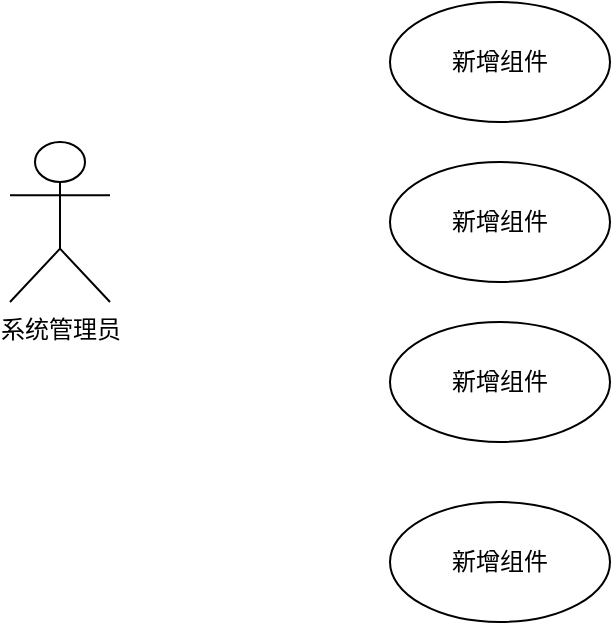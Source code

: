 <mxfile version="21.7.0" type="github">
  <diagram name="第 1 页" id="SYR_mBhMT7OilYum2Zrg">
    <mxGraphModel dx="954" dy="610" grid="1" gridSize="10" guides="1" tooltips="1" connect="1" arrows="1" fold="1" page="1" pageScale="1" pageWidth="827" pageHeight="1169" math="0" shadow="0">
      <root>
        <mxCell id="0" />
        <mxCell id="1" parent="0" />
        <mxCell id="L0a41EfqPlKiwIcuqvLm-1" value="系统管理员" style="shape=umlActor;verticalLabelPosition=bottom;verticalAlign=top;html=1;" vertex="1" parent="1">
          <mxGeometry x="150" y="180" width="50" height="80" as="geometry" />
        </mxCell>
        <mxCell id="L0a41EfqPlKiwIcuqvLm-9" value="新增组件" style="ellipse;whiteSpace=wrap;html=1;" vertex="1" parent="1">
          <mxGeometry x="340" y="110" width="110" height="60" as="geometry" />
        </mxCell>
        <mxCell id="L0a41EfqPlKiwIcuqvLm-10" value="新增组件" style="ellipse;whiteSpace=wrap;html=1;" vertex="1" parent="1">
          <mxGeometry x="340" y="190" width="110" height="60" as="geometry" />
        </mxCell>
        <mxCell id="L0a41EfqPlKiwIcuqvLm-11" value="新增组件" style="ellipse;whiteSpace=wrap;html=1;" vertex="1" parent="1">
          <mxGeometry x="340" y="270" width="110" height="60" as="geometry" />
        </mxCell>
        <mxCell id="L0a41EfqPlKiwIcuqvLm-12" value="新增组件" style="ellipse;whiteSpace=wrap;html=1;" vertex="1" parent="1">
          <mxGeometry x="340" y="360" width="110" height="60" as="geometry" />
        </mxCell>
      </root>
    </mxGraphModel>
  </diagram>
</mxfile>

